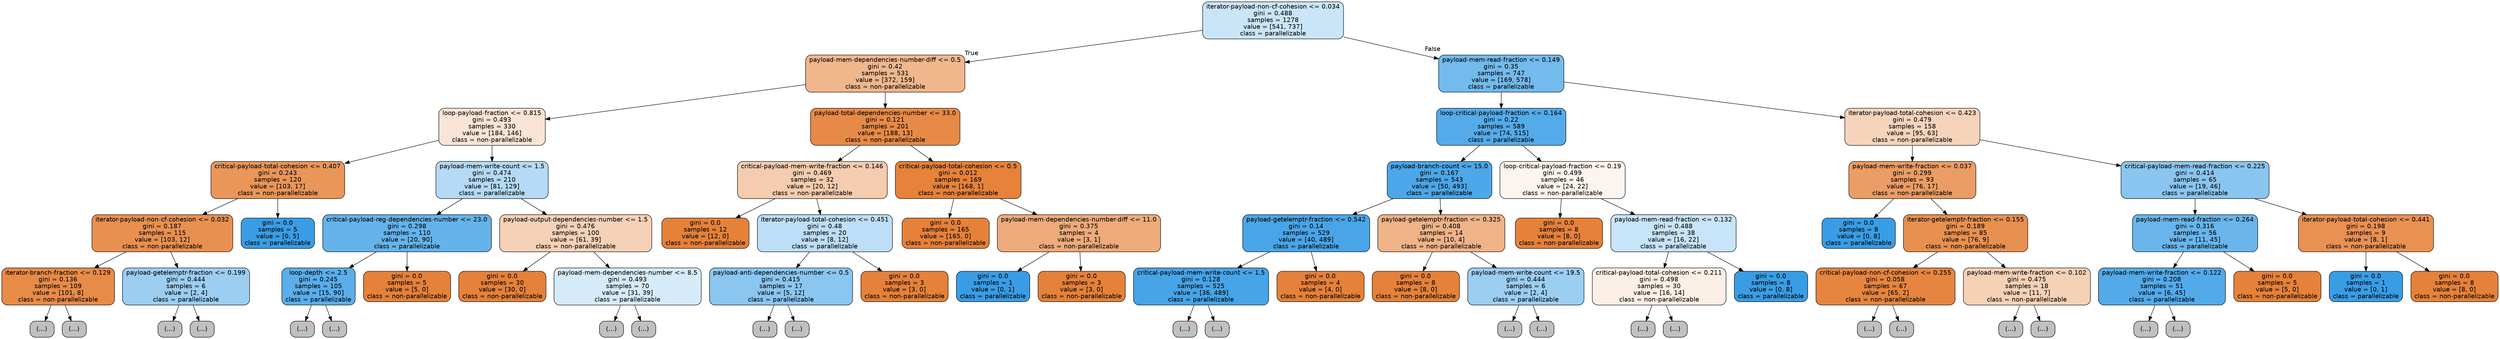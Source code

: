 digraph Tree {
node [shape=box, style="filled, rounded", color="black", fontname=helvetica] ;
edge [fontname=helvetica] ;
0 [label="iterator-payload-non-cf-cohesion <= 0.034\ngini = 0.488\nsamples = 1278\nvalue = [541, 737]\nclass = parallelizable", fillcolor="#399de544"] ;
1 [label="payload-mem-dependencies-number-diff <= 0.5\ngini = 0.42\nsamples = 531\nvalue = [372, 159]\nclass = non-parallelizable", fillcolor="#e5813992"] ;
0 -> 1 [labeldistance=2.5, labelangle=45, headlabel="True"] ;
2 [label="loop-payload-fraction <= 0.815\ngini = 0.493\nsamples = 330\nvalue = [184, 146]\nclass = non-parallelizable", fillcolor="#e5813935"] ;
1 -> 2 ;
3 [label="critical-payload-total-cohesion <= 0.407\ngini = 0.243\nsamples = 120\nvalue = [103, 17]\nclass = non-parallelizable", fillcolor="#e58139d5"] ;
2 -> 3 ;
4 [label="iterator-payload-non-cf-cohesion <= 0.032\ngini = 0.187\nsamples = 115\nvalue = [103, 12]\nclass = non-parallelizable", fillcolor="#e58139e1"] ;
3 -> 4 ;
5 [label="iterator-branch-fraction <= 0.129\ngini = 0.136\nsamples = 109\nvalue = [101, 8]\nclass = non-parallelizable", fillcolor="#e58139eb"] ;
4 -> 5 ;
6 [label="(...)", fillcolor="#C0C0C0"] ;
5 -> 6 ;
19 [label="(...)", fillcolor="#C0C0C0"] ;
5 -> 19 ;
24 [label="payload-getelemptr-fraction <= 0.199\ngini = 0.444\nsamples = 6\nvalue = [2, 4]\nclass = parallelizable", fillcolor="#399de57f"] ;
4 -> 24 ;
25 [label="(...)", fillcolor="#C0C0C0"] ;
24 -> 25 ;
26 [label="(...)", fillcolor="#C0C0C0"] ;
24 -> 26 ;
27 [label="gini = 0.0\nsamples = 5\nvalue = [0, 5]\nclass = parallelizable", fillcolor="#399de5ff"] ;
3 -> 27 ;
28 [label="payload-mem-write-count <= 1.5\ngini = 0.474\nsamples = 210\nvalue = [81, 129]\nclass = parallelizable", fillcolor="#399de55f"] ;
2 -> 28 ;
29 [label="critical-payload-reg-dependencies-number <= 23.0\ngini = 0.298\nsamples = 110\nvalue = [20, 90]\nclass = parallelizable", fillcolor="#399de5c6"] ;
28 -> 29 ;
30 [label="loop-depth <= 2.5\ngini = 0.245\nsamples = 105\nvalue = [15, 90]\nclass = parallelizable", fillcolor="#399de5d4"] ;
29 -> 30 ;
31 [label="(...)", fillcolor="#C0C0C0"] ;
30 -> 31 ;
36 [label="(...)", fillcolor="#C0C0C0"] ;
30 -> 36 ;
53 [label="gini = 0.0\nsamples = 5\nvalue = [5, 0]\nclass = non-parallelizable", fillcolor="#e58139ff"] ;
29 -> 53 ;
54 [label="payload-output-dependencies-number <= 1.5\ngini = 0.476\nsamples = 100\nvalue = [61, 39]\nclass = non-parallelizable", fillcolor="#e581395c"] ;
28 -> 54 ;
55 [label="gini = 0.0\nsamples = 30\nvalue = [30, 0]\nclass = non-parallelizable", fillcolor="#e58139ff"] ;
54 -> 55 ;
56 [label="payload-mem-dependencies-number <= 8.5\ngini = 0.493\nsamples = 70\nvalue = [31, 39]\nclass = parallelizable", fillcolor="#399de534"] ;
54 -> 56 ;
57 [label="(...)", fillcolor="#C0C0C0"] ;
56 -> 57 ;
64 [label="(...)", fillcolor="#C0C0C0"] ;
56 -> 64 ;
69 [label="payload-total-dependencies-number <= 33.0\ngini = 0.121\nsamples = 201\nvalue = [188, 13]\nclass = non-parallelizable", fillcolor="#e58139ed"] ;
1 -> 69 ;
70 [label="critical-payload-mem-write-fraction <= 0.146\ngini = 0.469\nsamples = 32\nvalue = [20, 12]\nclass = non-parallelizable", fillcolor="#e5813966"] ;
69 -> 70 ;
71 [label="gini = 0.0\nsamples = 12\nvalue = [12, 0]\nclass = non-parallelizable", fillcolor="#e58139ff"] ;
70 -> 71 ;
72 [label="iterator-payload-total-cohesion <= 0.451\ngini = 0.48\nsamples = 20\nvalue = [8, 12]\nclass = parallelizable", fillcolor="#399de555"] ;
70 -> 72 ;
73 [label="payload-anti-dependencies-number <= 0.5\ngini = 0.415\nsamples = 17\nvalue = [5, 12]\nclass = parallelizable", fillcolor="#399de595"] ;
72 -> 73 ;
74 [label="(...)", fillcolor="#C0C0C0"] ;
73 -> 74 ;
77 [label="(...)", fillcolor="#C0C0C0"] ;
73 -> 77 ;
82 [label="gini = 0.0\nsamples = 3\nvalue = [3, 0]\nclass = non-parallelizable", fillcolor="#e58139ff"] ;
72 -> 82 ;
83 [label="critical-payload-total-cohesion <= 0.5\ngini = 0.012\nsamples = 169\nvalue = [168, 1]\nclass = non-parallelizable", fillcolor="#e58139fd"] ;
69 -> 83 ;
84 [label="gini = 0.0\nsamples = 165\nvalue = [165, 0]\nclass = non-parallelizable", fillcolor="#e58139ff"] ;
83 -> 84 ;
85 [label="payload-mem-dependencies-number-diff <= 11.0\ngini = 0.375\nsamples = 4\nvalue = [3, 1]\nclass = non-parallelizable", fillcolor="#e58139aa"] ;
83 -> 85 ;
86 [label="gini = 0.0\nsamples = 1\nvalue = [0, 1]\nclass = parallelizable", fillcolor="#399de5ff"] ;
85 -> 86 ;
87 [label="gini = 0.0\nsamples = 3\nvalue = [3, 0]\nclass = non-parallelizable", fillcolor="#e58139ff"] ;
85 -> 87 ;
88 [label="payload-mem-read-fraction <= 0.149\ngini = 0.35\nsamples = 747\nvalue = [169, 578]\nclass = parallelizable", fillcolor="#399de5b4"] ;
0 -> 88 [labeldistance=2.5, labelangle=-45, headlabel="False"] ;
89 [label="loop-critical-payload-fraction <= 0.164\ngini = 0.22\nsamples = 589\nvalue = [74, 515]\nclass = parallelizable", fillcolor="#399de5da"] ;
88 -> 89 ;
90 [label="payload-branch-count <= 15.0\ngini = 0.167\nsamples = 543\nvalue = [50, 493]\nclass = parallelizable", fillcolor="#399de5e5"] ;
89 -> 90 ;
91 [label="payload-getelemptr-fraction <= 0.542\ngini = 0.14\nsamples = 529\nvalue = [40, 489]\nclass = parallelizable", fillcolor="#399de5ea"] ;
90 -> 91 ;
92 [label="critical-payload-mem-write-count <= 1.5\ngini = 0.128\nsamples = 525\nvalue = [36, 489]\nclass = parallelizable", fillcolor="#399de5ec"] ;
91 -> 92 ;
93 [label="(...)", fillcolor="#C0C0C0"] ;
92 -> 93 ;
152 [label="(...)", fillcolor="#C0C0C0"] ;
92 -> 152 ;
155 [label="gini = 0.0\nsamples = 4\nvalue = [4, 0]\nclass = non-parallelizable", fillcolor="#e58139ff"] ;
91 -> 155 ;
156 [label="payload-getelemptr-fraction <= 0.325\ngini = 0.408\nsamples = 14\nvalue = [10, 4]\nclass = non-parallelizable", fillcolor="#e5813999"] ;
90 -> 156 ;
157 [label="gini = 0.0\nsamples = 8\nvalue = [8, 0]\nclass = non-parallelizable", fillcolor="#e58139ff"] ;
156 -> 157 ;
158 [label="payload-mem-write-count <= 19.5\ngini = 0.444\nsamples = 6\nvalue = [2, 4]\nclass = parallelizable", fillcolor="#399de57f"] ;
156 -> 158 ;
159 [label="(...)", fillcolor="#C0C0C0"] ;
158 -> 159 ;
160 [label="(...)", fillcolor="#C0C0C0"] ;
158 -> 160 ;
161 [label="loop-critical-payload-fraction <= 0.19\ngini = 0.499\nsamples = 46\nvalue = [24, 22]\nclass = non-parallelizable", fillcolor="#e5813915"] ;
89 -> 161 ;
162 [label="gini = 0.0\nsamples = 8\nvalue = [8, 0]\nclass = non-parallelizable", fillcolor="#e58139ff"] ;
161 -> 162 ;
163 [label="payload-mem-read-fraction <= 0.132\ngini = 0.488\nsamples = 38\nvalue = [16, 22]\nclass = parallelizable", fillcolor="#399de546"] ;
161 -> 163 ;
164 [label="critical-payload-total-cohesion <= 0.211\ngini = 0.498\nsamples = 30\nvalue = [16, 14]\nclass = non-parallelizable", fillcolor="#e5813920"] ;
163 -> 164 ;
165 [label="(...)", fillcolor="#C0C0C0"] ;
164 -> 165 ;
166 [label="(...)", fillcolor="#C0C0C0"] ;
164 -> 166 ;
181 [label="gini = 0.0\nsamples = 8\nvalue = [0, 8]\nclass = parallelizable", fillcolor="#399de5ff"] ;
163 -> 181 ;
182 [label="iterator-payload-total-cohesion <= 0.423\ngini = 0.479\nsamples = 158\nvalue = [95, 63]\nclass = non-parallelizable", fillcolor="#e5813956"] ;
88 -> 182 ;
183 [label="payload-mem-write-fraction <= 0.037\ngini = 0.299\nsamples = 93\nvalue = [76, 17]\nclass = non-parallelizable", fillcolor="#e58139c6"] ;
182 -> 183 ;
184 [label="gini = 0.0\nsamples = 8\nvalue = [0, 8]\nclass = parallelizable", fillcolor="#399de5ff"] ;
183 -> 184 ;
185 [label="iterator-getelemptr-fraction <= 0.155\ngini = 0.189\nsamples = 85\nvalue = [76, 9]\nclass = non-parallelizable", fillcolor="#e58139e1"] ;
183 -> 185 ;
186 [label="critical-payload-non-cf-cohesion <= 0.255\ngini = 0.058\nsamples = 67\nvalue = [65, 2]\nclass = non-parallelizable", fillcolor="#e58139f7"] ;
185 -> 186 ;
187 [label="(...)", fillcolor="#C0C0C0"] ;
186 -> 187 ;
192 [label="(...)", fillcolor="#C0C0C0"] ;
186 -> 192 ;
193 [label="payload-mem-write-fraction <= 0.102\ngini = 0.475\nsamples = 18\nvalue = [11, 7]\nclass = non-parallelizable", fillcolor="#e581395d"] ;
185 -> 193 ;
194 [label="(...)", fillcolor="#C0C0C0"] ;
193 -> 194 ;
197 [label="(...)", fillcolor="#C0C0C0"] ;
193 -> 197 ;
198 [label="critical-payload-mem-read-fraction <= 0.225\ngini = 0.414\nsamples = 65\nvalue = [19, 46]\nclass = parallelizable", fillcolor="#399de596"] ;
182 -> 198 ;
199 [label="payload-mem-read-fraction <= 0.264\ngini = 0.316\nsamples = 56\nvalue = [11, 45]\nclass = parallelizable", fillcolor="#399de5c1"] ;
198 -> 199 ;
200 [label="payload-mem-write-fraction <= 0.122\ngini = 0.208\nsamples = 51\nvalue = [6, 45]\nclass = parallelizable", fillcolor="#399de5dd"] ;
199 -> 200 ;
201 [label="(...)", fillcolor="#C0C0C0"] ;
200 -> 201 ;
212 [label="(...)", fillcolor="#C0C0C0"] ;
200 -> 212 ;
213 [label="gini = 0.0\nsamples = 5\nvalue = [5, 0]\nclass = non-parallelizable", fillcolor="#e58139ff"] ;
199 -> 213 ;
214 [label="iterator-payload-total-cohesion <= 0.441\ngini = 0.198\nsamples = 9\nvalue = [8, 1]\nclass = non-parallelizable", fillcolor="#e58139df"] ;
198 -> 214 ;
215 [label="gini = 0.0\nsamples = 1\nvalue = [0, 1]\nclass = parallelizable", fillcolor="#399de5ff"] ;
214 -> 215 ;
216 [label="gini = 0.0\nsamples = 8\nvalue = [8, 0]\nclass = non-parallelizable", fillcolor="#e58139ff"] ;
214 -> 216 ;
}